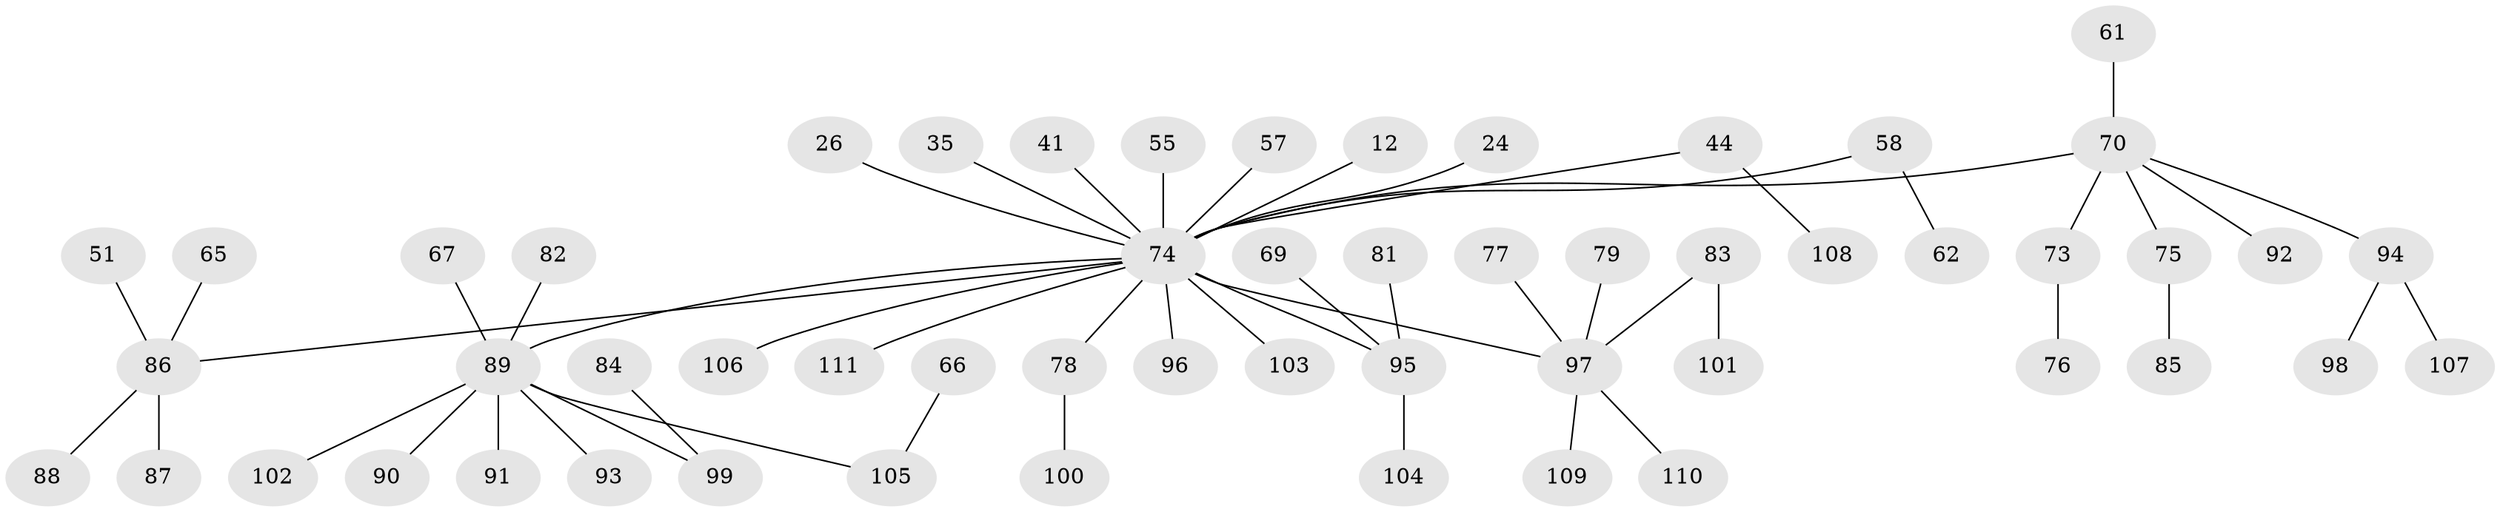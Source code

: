// original degree distribution, {7: 0.009009009009009009, 5: 0.036036036036036036, 3: 0.15315315315315314, 6: 0.02702702702702703, 2: 0.25225225225225223, 4: 0.036036036036036036, 1: 0.4864864864864865}
// Generated by graph-tools (version 1.1) at 2025/45/03/04/25 21:45:34]
// undirected, 55 vertices, 54 edges
graph export_dot {
graph [start="1"]
  node [color=gray90,style=filled];
  12;
  24;
  26;
  35;
  41;
  44;
  51;
  55;
  57;
  58 [super="+17"];
  61;
  62;
  65;
  66;
  67;
  69;
  70 [super="+29+49"];
  73;
  74 [super="+4+33"];
  75;
  76;
  77;
  78 [super="+40+38+54"];
  79;
  81;
  82;
  83;
  84;
  85;
  86 [super="+20+32"];
  87;
  88;
  89 [super="+16+80+37+60+43"];
  90;
  91;
  92;
  93;
  94 [super="+72"];
  95 [super="+39+47"];
  96;
  97 [super="+68+71"];
  98;
  99 [super="+31"];
  100;
  101;
  102;
  103 [super="+34"];
  104;
  105 [super="+63"];
  106;
  107;
  108;
  109;
  110;
  111;
  12 -- 74;
  24 -- 74;
  26 -- 74;
  35 -- 74;
  41 -- 74;
  44 -- 108;
  44 -- 74;
  51 -- 86;
  55 -- 74;
  57 -- 74;
  58 -- 62;
  58 -- 74;
  61 -- 70;
  65 -- 86;
  66 -- 105;
  67 -- 89;
  69 -- 95;
  70 -- 73;
  70 -- 74 [weight=2];
  70 -- 75;
  70 -- 92;
  70 -- 94;
  73 -- 76;
  74 -- 106;
  74 -- 96;
  74 -- 111;
  74 -- 95;
  74 -- 78;
  74 -- 89;
  74 -- 86;
  74 -- 97;
  74 -- 103;
  75 -- 85;
  77 -- 97;
  78 -- 100;
  79 -- 97;
  81 -- 95;
  82 -- 89;
  83 -- 101;
  83 -- 97;
  84 -- 99;
  86 -- 88;
  86 -- 87;
  89 -- 99;
  89 -- 90;
  89 -- 102;
  89 -- 91;
  89 -- 105;
  89 -- 93;
  94 -- 98;
  94 -- 107;
  95 -- 104;
  97 -- 110;
  97 -- 109;
}

